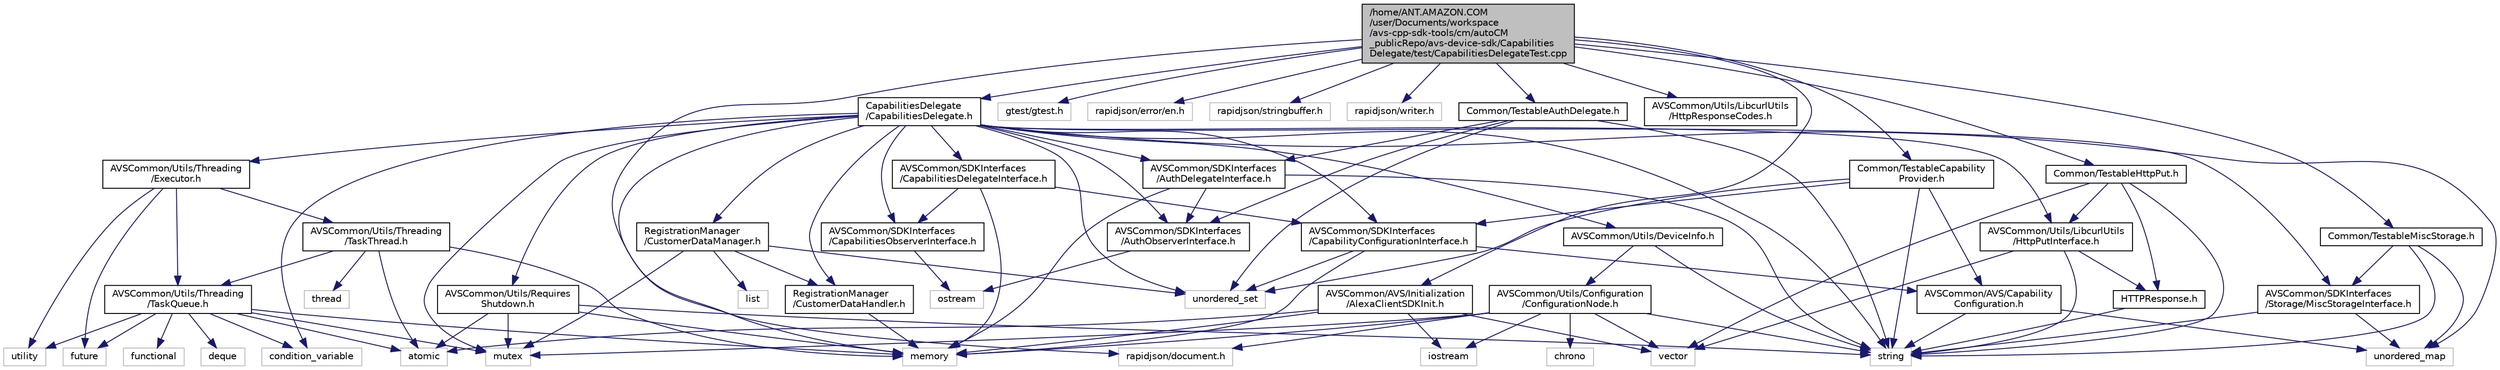 digraph "/avs-cpp-sdk-tools/cm/autoCM_publicRepo/avs-device-sdk/CapabilitiesDelegate/test/CapabilitiesDelegateTest.cpp"
{
  edge [fontname="Helvetica",fontsize="10",labelfontname="Helvetica",labelfontsize="10"];
  node [fontname="Helvetica",fontsize="10",shape=record];
  Node1 [label="/home/ANT.AMAZON.COM\l/user/Documents/workspace\l/avs-cpp-sdk-tools/cm/autoCM\l_publicRepo/avs-device-sdk/Capabilities\lDelegate/test/CapabilitiesDelegateTest.cpp",height=0.2,width=0.4,color="black", fillcolor="grey75", style="filled", fontcolor="black"];
  Node1 -> Node2 [color="midnightblue",fontsize="10",style="solid",fontname="Helvetica"];
  Node2 [label="CapabilitiesDelegate\l/CapabilitiesDelegate.h",height=0.2,width=0.4,color="black", fillcolor="white", style="filled",URL="$_capabilities_delegate_8h.html"];
  Node2 -> Node3 [color="midnightblue",fontsize="10",style="solid",fontname="Helvetica"];
  Node3 [label="condition_variable",height=0.2,width=0.4,color="grey75", fillcolor="white", style="filled"];
  Node2 -> Node4 [color="midnightblue",fontsize="10",style="solid",fontname="Helvetica"];
  Node4 [label="memory",height=0.2,width=0.4,color="grey75", fillcolor="white", style="filled"];
  Node2 -> Node5 [color="midnightblue",fontsize="10",style="solid",fontname="Helvetica"];
  Node5 [label="mutex",height=0.2,width=0.4,color="grey75", fillcolor="white", style="filled"];
  Node2 -> Node6 [color="midnightblue",fontsize="10",style="solid",fontname="Helvetica"];
  Node6 [label="string",height=0.2,width=0.4,color="grey75", fillcolor="white", style="filled"];
  Node2 -> Node7 [color="midnightblue",fontsize="10",style="solid",fontname="Helvetica"];
  Node7 [label="unordered_map",height=0.2,width=0.4,color="grey75", fillcolor="white", style="filled"];
  Node2 -> Node8 [color="midnightblue",fontsize="10",style="solid",fontname="Helvetica"];
  Node8 [label="unordered_set",height=0.2,width=0.4,color="grey75", fillcolor="white", style="filled"];
  Node2 -> Node9 [color="midnightblue",fontsize="10",style="solid",fontname="Helvetica"];
  Node9 [label="AVSCommon/SDKInterfaces\l/AuthDelegateInterface.h",height=0.2,width=0.4,color="black", fillcolor="white", style="filled",URL="$_auth_delegate_interface_8h.html"];
  Node9 -> Node4 [color="midnightblue",fontsize="10",style="solid",fontname="Helvetica"];
  Node9 -> Node6 [color="midnightblue",fontsize="10",style="solid",fontname="Helvetica"];
  Node9 -> Node10 [color="midnightblue",fontsize="10",style="solid",fontname="Helvetica"];
  Node10 [label="AVSCommon/SDKInterfaces\l/AuthObserverInterface.h",height=0.2,width=0.4,color="black", fillcolor="white", style="filled",URL="$_auth_observer_interface_8h.html"];
  Node10 -> Node11 [color="midnightblue",fontsize="10",style="solid",fontname="Helvetica"];
  Node11 [label="ostream",height=0.2,width=0.4,color="grey75", fillcolor="white", style="filled"];
  Node2 -> Node10 [color="midnightblue",fontsize="10",style="solid",fontname="Helvetica"];
  Node2 -> Node12 [color="midnightblue",fontsize="10",style="solid",fontname="Helvetica"];
  Node12 [label="AVSCommon/SDKInterfaces\l/CapabilityConfigurationInterface.h",height=0.2,width=0.4,color="black", fillcolor="white", style="filled",URL="$_capability_configuration_interface_8h.html"];
  Node12 -> Node4 [color="midnightblue",fontsize="10",style="solid",fontname="Helvetica"];
  Node12 -> Node8 [color="midnightblue",fontsize="10",style="solid",fontname="Helvetica"];
  Node12 -> Node13 [color="midnightblue",fontsize="10",style="solid",fontname="Helvetica"];
  Node13 [label="AVSCommon/AVS/Capability\lConfiguration.h",height=0.2,width=0.4,color="black", fillcolor="white", style="filled",URL="$_capability_configuration_8h.html"];
  Node13 -> Node6 [color="midnightblue",fontsize="10",style="solid",fontname="Helvetica"];
  Node13 -> Node7 [color="midnightblue",fontsize="10",style="solid",fontname="Helvetica"];
  Node2 -> Node14 [color="midnightblue",fontsize="10",style="solid",fontname="Helvetica"];
  Node14 [label="AVSCommon/SDKInterfaces\l/CapabilitiesDelegateInterface.h",height=0.2,width=0.4,color="black", fillcolor="white", style="filled",URL="$_capabilities_delegate_interface_8h.html"];
  Node14 -> Node4 [color="midnightblue",fontsize="10",style="solid",fontname="Helvetica"];
  Node14 -> Node12 [color="midnightblue",fontsize="10",style="solid",fontname="Helvetica"];
  Node14 -> Node15 [color="midnightblue",fontsize="10",style="solid",fontname="Helvetica"];
  Node15 [label="AVSCommon/SDKInterfaces\l/CapabilitiesObserverInterface.h",height=0.2,width=0.4,color="black", fillcolor="white", style="filled",URL="$_capabilities_observer_interface_8h.html"];
  Node15 -> Node11 [color="midnightblue",fontsize="10",style="solid",fontname="Helvetica"];
  Node2 -> Node15 [color="midnightblue",fontsize="10",style="solid",fontname="Helvetica"];
  Node2 -> Node16 [color="midnightblue",fontsize="10",style="solid",fontname="Helvetica"];
  Node16 [label="AVSCommon/SDKInterfaces\l/Storage/MiscStorageInterface.h",height=0.2,width=0.4,color="black", fillcolor="white", style="filled",URL="$_misc_storage_interface_8h.html"];
  Node16 -> Node6 [color="midnightblue",fontsize="10",style="solid",fontname="Helvetica"];
  Node16 -> Node7 [color="midnightblue",fontsize="10",style="solid",fontname="Helvetica"];
  Node2 -> Node17 [color="midnightblue",fontsize="10",style="solid",fontname="Helvetica"];
  Node17 [label="AVSCommon/Utils/DeviceInfo.h",height=0.2,width=0.4,color="black", fillcolor="white", style="filled",URL="$_device_info_8h.html"];
  Node17 -> Node6 [color="midnightblue",fontsize="10",style="solid",fontname="Helvetica"];
  Node17 -> Node18 [color="midnightblue",fontsize="10",style="solid",fontname="Helvetica"];
  Node18 [label="AVSCommon/Utils/Configuration\l/ConfigurationNode.h",height=0.2,width=0.4,color="black", fillcolor="white", style="filled",URL="$_configuration_node_8h.html"];
  Node18 -> Node19 [color="midnightblue",fontsize="10",style="solid",fontname="Helvetica"];
  Node19 [label="chrono",height=0.2,width=0.4,color="grey75", fillcolor="white", style="filled"];
  Node18 -> Node20 [color="midnightblue",fontsize="10",style="solid",fontname="Helvetica"];
  Node20 [label="iostream",height=0.2,width=0.4,color="grey75", fillcolor="white", style="filled"];
  Node18 -> Node4 [color="midnightblue",fontsize="10",style="solid",fontname="Helvetica"];
  Node18 -> Node5 [color="midnightblue",fontsize="10",style="solid",fontname="Helvetica"];
  Node18 -> Node6 [color="midnightblue",fontsize="10",style="solid",fontname="Helvetica"];
  Node18 -> Node21 [color="midnightblue",fontsize="10",style="solid",fontname="Helvetica"];
  Node21 [label="vector",height=0.2,width=0.4,color="grey75", fillcolor="white", style="filled"];
  Node18 -> Node22 [color="midnightblue",fontsize="10",style="solid",fontname="Helvetica"];
  Node22 [label="rapidjson/document.h",height=0.2,width=0.4,color="grey75", fillcolor="white", style="filled"];
  Node2 -> Node23 [color="midnightblue",fontsize="10",style="solid",fontname="Helvetica"];
  Node23 [label="AVSCommon/Utils/Threading\l/Executor.h",height=0.2,width=0.4,color="black", fillcolor="white", style="filled",URL="$_executor_8h.html"];
  Node23 -> Node24 [color="midnightblue",fontsize="10",style="solid",fontname="Helvetica"];
  Node24 [label="future",height=0.2,width=0.4,color="grey75", fillcolor="white", style="filled"];
  Node23 -> Node25 [color="midnightblue",fontsize="10",style="solid",fontname="Helvetica"];
  Node25 [label="utility",height=0.2,width=0.4,color="grey75", fillcolor="white", style="filled"];
  Node23 -> Node26 [color="midnightblue",fontsize="10",style="solid",fontname="Helvetica"];
  Node26 [label="AVSCommon/Utils/Threading\l/TaskThread.h",height=0.2,width=0.4,color="black", fillcolor="white", style="filled",URL="$_task_thread_8h.html"];
  Node26 -> Node27 [color="midnightblue",fontsize="10",style="solid",fontname="Helvetica"];
  Node27 [label="atomic",height=0.2,width=0.4,color="grey75", fillcolor="white", style="filled"];
  Node26 -> Node4 [color="midnightblue",fontsize="10",style="solid",fontname="Helvetica"];
  Node26 -> Node28 [color="midnightblue",fontsize="10",style="solid",fontname="Helvetica"];
  Node28 [label="thread",height=0.2,width=0.4,color="grey75", fillcolor="white", style="filled"];
  Node26 -> Node29 [color="midnightblue",fontsize="10",style="solid",fontname="Helvetica"];
  Node29 [label="AVSCommon/Utils/Threading\l/TaskQueue.h",height=0.2,width=0.4,color="black", fillcolor="white", style="filled",URL="$_task_queue_8h.html"];
  Node29 -> Node27 [color="midnightblue",fontsize="10",style="solid",fontname="Helvetica"];
  Node29 -> Node3 [color="midnightblue",fontsize="10",style="solid",fontname="Helvetica"];
  Node29 -> Node30 [color="midnightblue",fontsize="10",style="solid",fontname="Helvetica"];
  Node30 [label="deque",height=0.2,width=0.4,color="grey75", fillcolor="white", style="filled"];
  Node29 -> Node31 [color="midnightblue",fontsize="10",style="solid",fontname="Helvetica"];
  Node31 [label="functional",height=0.2,width=0.4,color="grey75", fillcolor="white", style="filled"];
  Node29 -> Node24 [color="midnightblue",fontsize="10",style="solid",fontname="Helvetica"];
  Node29 -> Node4 [color="midnightblue",fontsize="10",style="solid",fontname="Helvetica"];
  Node29 -> Node5 [color="midnightblue",fontsize="10",style="solid",fontname="Helvetica"];
  Node29 -> Node25 [color="midnightblue",fontsize="10",style="solid",fontname="Helvetica"];
  Node23 -> Node29 [color="midnightblue",fontsize="10",style="solid",fontname="Helvetica"];
  Node2 -> Node32 [color="midnightblue",fontsize="10",style="solid",fontname="Helvetica"];
  Node32 [label="AVSCommon/Utils/LibcurlUtils\l/HttpPutInterface.h",height=0.2,width=0.4,color="black", fillcolor="white", style="filled",URL="$_http_put_interface_8h.html"];
  Node32 -> Node6 [color="midnightblue",fontsize="10",style="solid",fontname="Helvetica"];
  Node32 -> Node21 [color="midnightblue",fontsize="10",style="solid",fontname="Helvetica"];
  Node32 -> Node33 [color="midnightblue",fontsize="10",style="solid",fontname="Helvetica"];
  Node33 [label="HTTPResponse.h",height=0.2,width=0.4,color="black", fillcolor="white", style="filled",URL="$_h_t_t_p_response_8h.html"];
  Node33 -> Node6 [color="midnightblue",fontsize="10",style="solid",fontname="Helvetica"];
  Node2 -> Node34 [color="midnightblue",fontsize="10",style="solid",fontname="Helvetica"];
  Node34 [label="AVSCommon/Utils/Requires\lShutdown.h",height=0.2,width=0.4,color="black", fillcolor="white", style="filled",URL="$_requires_shutdown_8h.html"];
  Node34 -> Node27 [color="midnightblue",fontsize="10",style="solid",fontname="Helvetica"];
  Node34 -> Node4 [color="midnightblue",fontsize="10",style="solid",fontname="Helvetica"];
  Node34 -> Node5 [color="midnightblue",fontsize="10",style="solid",fontname="Helvetica"];
  Node34 -> Node6 [color="midnightblue",fontsize="10",style="solid",fontname="Helvetica"];
  Node2 -> Node35 [color="midnightblue",fontsize="10",style="solid",fontname="Helvetica"];
  Node35 [label="RegistrationManager\l/CustomerDataHandler.h",height=0.2,width=0.4,color="black", fillcolor="white", style="filled",URL="$_customer_data_handler_8h.html"];
  Node35 -> Node4 [color="midnightblue",fontsize="10",style="solid",fontname="Helvetica"];
  Node2 -> Node36 [color="midnightblue",fontsize="10",style="solid",fontname="Helvetica"];
  Node36 [label="RegistrationManager\l/CustomerDataManager.h",height=0.2,width=0.4,color="black", fillcolor="white", style="filled",URL="$_customer_data_manager_8h.html"];
  Node36 -> Node37 [color="midnightblue",fontsize="10",style="solid",fontname="Helvetica"];
  Node37 [label="list",height=0.2,width=0.4,color="grey75", fillcolor="white", style="filled"];
  Node36 -> Node5 [color="midnightblue",fontsize="10",style="solid",fontname="Helvetica"];
  Node36 -> Node8 [color="midnightblue",fontsize="10",style="solid",fontname="Helvetica"];
  Node36 -> Node35 [color="midnightblue",fontsize="10",style="solid",fontname="Helvetica"];
  Node1 -> Node38 [color="midnightblue",fontsize="10",style="solid",fontname="Helvetica"];
  Node38 [label="gtest/gtest.h",height=0.2,width=0.4,color="grey75", fillcolor="white", style="filled"];
  Node1 -> Node22 [color="midnightblue",fontsize="10",style="solid",fontname="Helvetica"];
  Node1 -> Node39 [color="midnightblue",fontsize="10",style="solid",fontname="Helvetica"];
  Node39 [label="rapidjson/error/en.h",height=0.2,width=0.4,color="grey75", fillcolor="white", style="filled"];
  Node1 -> Node40 [color="midnightblue",fontsize="10",style="solid",fontname="Helvetica"];
  Node40 [label="rapidjson/stringbuffer.h",height=0.2,width=0.4,color="grey75", fillcolor="white", style="filled"];
  Node1 -> Node41 [color="midnightblue",fontsize="10",style="solid",fontname="Helvetica"];
  Node41 [label="rapidjson/writer.h",height=0.2,width=0.4,color="grey75", fillcolor="white", style="filled"];
  Node1 -> Node42 [color="midnightblue",fontsize="10",style="solid",fontname="Helvetica"];
  Node42 [label="AVSCommon/AVS/Initialization\l/AlexaClientSDKInit.h",height=0.2,width=0.4,color="black", fillcolor="white", style="filled",URL="$_alexa_client_s_d_k_init_8h.html"];
  Node42 -> Node27 [color="midnightblue",fontsize="10",style="solid",fontname="Helvetica"];
  Node42 -> Node20 [color="midnightblue",fontsize="10",style="solid",fontname="Helvetica"];
  Node42 -> Node4 [color="midnightblue",fontsize="10",style="solid",fontname="Helvetica"];
  Node42 -> Node21 [color="midnightblue",fontsize="10",style="solid",fontname="Helvetica"];
  Node1 -> Node43 [color="midnightblue",fontsize="10",style="solid",fontname="Helvetica"];
  Node43 [label="AVSCommon/Utils/LibcurlUtils\l/HttpResponseCodes.h",height=0.2,width=0.4,color="black", fillcolor="white", style="filled",URL="$_http_response_codes_8h.html"];
  Node1 -> Node44 [color="midnightblue",fontsize="10",style="solid",fontname="Helvetica"];
  Node44 [label="Common/TestableAuthDelegate.h",height=0.2,width=0.4,color="black", fillcolor="white", style="filled",URL="$_testable_auth_delegate_8h.html"];
  Node44 -> Node6 [color="midnightblue",fontsize="10",style="solid",fontname="Helvetica"];
  Node44 -> Node8 [color="midnightblue",fontsize="10",style="solid",fontname="Helvetica"];
  Node44 -> Node9 [color="midnightblue",fontsize="10",style="solid",fontname="Helvetica"];
  Node44 -> Node10 [color="midnightblue",fontsize="10",style="solid",fontname="Helvetica"];
  Node1 -> Node45 [color="midnightblue",fontsize="10",style="solid",fontname="Helvetica"];
  Node45 [label="Common/TestableCapability\lProvider.h",height=0.2,width=0.4,color="black", fillcolor="white", style="filled",URL="$_testable_capability_provider_8h.html"];
  Node45 -> Node6 [color="midnightblue",fontsize="10",style="solid",fontname="Helvetica"];
  Node45 -> Node8 [color="midnightblue",fontsize="10",style="solid",fontname="Helvetica"];
  Node45 -> Node13 [color="midnightblue",fontsize="10",style="solid",fontname="Helvetica"];
  Node45 -> Node12 [color="midnightblue",fontsize="10",style="solid",fontname="Helvetica"];
  Node1 -> Node46 [color="midnightblue",fontsize="10",style="solid",fontname="Helvetica"];
  Node46 [label="Common/TestableHttpPut.h",height=0.2,width=0.4,color="black", fillcolor="white", style="filled",URL="$_testable_http_put_8h.html"];
  Node46 -> Node6 [color="midnightblue",fontsize="10",style="solid",fontname="Helvetica"];
  Node46 -> Node21 [color="midnightblue",fontsize="10",style="solid",fontname="Helvetica"];
  Node46 -> Node32 [color="midnightblue",fontsize="10",style="solid",fontname="Helvetica"];
  Node46 -> Node33 [color="midnightblue",fontsize="10",style="solid",fontname="Helvetica"];
  Node1 -> Node47 [color="midnightblue",fontsize="10",style="solid",fontname="Helvetica"];
  Node47 [label="Common/TestableMiscStorage.h",height=0.2,width=0.4,color="black", fillcolor="white", style="filled",URL="$_testable_misc_storage_8h.html"];
  Node47 -> Node6 [color="midnightblue",fontsize="10",style="solid",fontname="Helvetica"];
  Node47 -> Node7 [color="midnightblue",fontsize="10",style="solid",fontname="Helvetica"];
  Node47 -> Node16 [color="midnightblue",fontsize="10",style="solid",fontname="Helvetica"];
}
